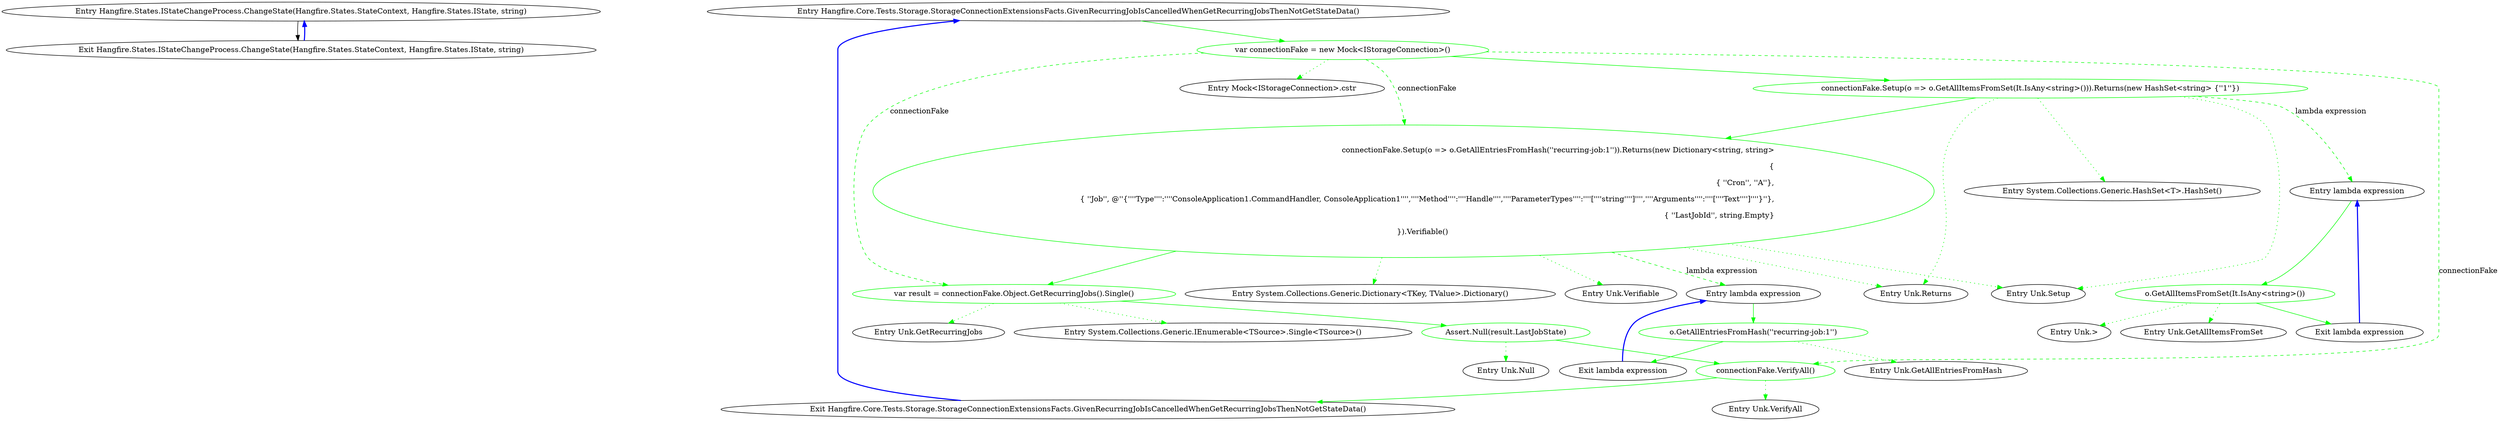 digraph  {
n0 [label="Entry Hangfire.States.IStateChangeProcess.ChangeState(Hangfire.States.StateContext, Hangfire.States.IState, string)", span="20-20", cluster="Hangfire.States.IStateChangeProcess.ChangeState(Hangfire.States.StateContext, Hangfire.States.IState, string)"];
n1 [label="Exit Hangfire.States.IStateChangeProcess.ChangeState(Hangfire.States.StateContext, Hangfire.States.IState, string)", span="20-20", cluster="Hangfire.States.IStateChangeProcess.ChangeState(Hangfire.States.StateContext, Hangfire.States.IState, string)"];
m0_0 [label="Entry Hangfire.Core.Tests.Storage.StorageConnectionExtensionsFacts.GivenRecurringJobIsCancelledWhenGetRecurringJobsThenNotGetStateData()", span="11-11", cluster="Hangfire.Core.Tests.Storage.StorageConnectionExtensionsFacts.GivenRecurringJobIsCancelledWhenGetRecurringJobsThenNotGetStateData()", file="StorageConnectionExtensionsFacts.cs"];
m0_1 [label="var connectionFake = new Mock<IStorageConnection>()", span="13-13", cluster="Hangfire.Core.Tests.Storage.StorageConnectionExtensionsFacts.GivenRecurringJobIsCancelledWhenGetRecurringJobsThenNotGetStateData()", color=green, community=0, file="StorageConnectionExtensionsFacts.cs"];
m0_2 [label="connectionFake.Setup(o => o.GetAllItemsFromSet(It.IsAny<string>())).Returns(new HashSet<string> {''1''})", span="14-14", cluster="Hangfire.Core.Tests.Storage.StorageConnectionExtensionsFacts.GivenRecurringJobIsCancelledWhenGetRecurringJobsThenNotGetStateData()", color=green, community=0, file="StorageConnectionExtensionsFacts.cs"];
m0_3 [label="connectionFake.Setup(o => o.GetAllEntriesFromHash(''recurring-job:1'')).Returns(new Dictionary<string, string>\r\n                {\r\n                    { ''Cron'', ''A''},\r\n                    { ''Job'', @''{''''Type'''':''''ConsoleApplication1.CommandHandler, ConsoleApplication1'''',''''Method'''':''''Handle'''',''''ParameterTypes'''':''''[\''''string\'''']'''',''''Arguments'''':''''[\''''Text\'''']''''}''},\r\n                    { ''LastJobId'', string.Empty}\r\n                }).Verifiable()", span="15-20", cluster="Hangfire.Core.Tests.Storage.StorageConnectionExtensionsFacts.GivenRecurringJobIsCancelledWhenGetRecurringJobsThenNotGetStateData()", color=green, community=1, file="StorageConnectionExtensionsFacts.cs"];
m0_4 [label="var result = connectionFake.Object.GetRecurringJobs().Single()", span="22-22", cluster="Hangfire.Core.Tests.Storage.StorageConnectionExtensionsFacts.GivenRecurringJobIsCancelledWhenGetRecurringJobsThenNotGetStateData()", color=green, community=0, file="StorageConnectionExtensionsFacts.cs"];
m0_6 [label="connectionFake.VerifyAll()", span="25-25", cluster="Hangfire.Core.Tests.Storage.StorageConnectionExtensionsFacts.GivenRecurringJobIsCancelledWhenGetRecurringJobsThenNotGetStateData()", color=green, community=0, file="StorageConnectionExtensionsFacts.cs"];
m0_5 [label="Assert.Null(result.LastJobState)", span="24-24", cluster="Hangfire.Core.Tests.Storage.StorageConnectionExtensionsFacts.GivenRecurringJobIsCancelledWhenGetRecurringJobsThenNotGetStateData()", color=green, community=0, file="StorageConnectionExtensionsFacts.cs"];
m0_7 [label="Exit Hangfire.Core.Tests.Storage.StorageConnectionExtensionsFacts.GivenRecurringJobIsCancelledWhenGetRecurringJobsThenNotGetStateData()", span="11-11", cluster="Hangfire.Core.Tests.Storage.StorageConnectionExtensionsFacts.GivenRecurringJobIsCancelledWhenGetRecurringJobsThenNotGetStateData()", file="StorageConnectionExtensionsFacts.cs"];
m0_12 [label="Entry System.Collections.Generic.Dictionary<TKey, TValue>.Dictionary()", span="0-0", cluster="System.Collections.Generic.Dictionary<TKey, TValue>.Dictionary()", file="StorageConnectionExtensionsFacts.cs"];
m0_21 [label="Entry Unk.>", span="", cluster="Unk.>", file="StorageConnectionExtensionsFacts.cs"];
m0_22 [label="Entry Unk.GetAllItemsFromSet", span="", cluster="Unk.GetAllItemsFromSet", file="StorageConnectionExtensionsFacts.cs"];
m0_9 [label="Entry Unk.Setup", span="", cluster="Unk.Setup", file="StorageConnectionExtensionsFacts.cs"];
m0_17 [label="Entry Unk.VerifyAll", span="", cluster="Unk.VerifyAll", file="StorageConnectionExtensionsFacts.cs"];
m0_16 [label="Entry Unk.Null", span="", cluster="Unk.Null", file="StorageConnectionExtensionsFacts.cs"];
m0_26 [label="Entry Unk.GetAllEntriesFromHash", span="", cluster="Unk.GetAllEntriesFromHash", file="StorageConnectionExtensionsFacts.cs"];
m0_11 [label="Entry Unk.Returns", span="", cluster="Unk.Returns", file="StorageConnectionExtensionsFacts.cs"];
m0_13 [label="Entry Unk.Verifiable", span="", cluster="Unk.Verifiable", file="StorageConnectionExtensionsFacts.cs"];
m0_15 [label="Entry System.Collections.Generic.IEnumerable<TSource>.Single<TSource>()", span="0-0", cluster="System.Collections.Generic.IEnumerable<TSource>.Single<TSource>()", file="StorageConnectionExtensionsFacts.cs"];
m0_8 [label="Entry Mock<IStorageConnection>.cstr", span="", cluster="Mock<IStorageConnection>.cstr", file="StorageConnectionExtensionsFacts.cs"];
m0_23 [label="Entry lambda expression", span="15-15", cluster="lambda expression", file="StorageConnectionExtensionsFacts.cs"];
m0_18 [label="Entry lambda expression", span="14-14", cluster="lambda expression", file="StorageConnectionExtensionsFacts.cs"];
m0_19 [label="o.GetAllItemsFromSet(It.IsAny<string>())", span="14-14", cluster="lambda expression", color=green, community=0, file="StorageConnectionExtensionsFacts.cs"];
m0_20 [label="Exit lambda expression", span="14-14", cluster="lambda expression", file="StorageConnectionExtensionsFacts.cs"];
m0_24 [label="o.GetAllEntriesFromHash(''recurring-job:1'')", span="15-15", cluster="lambda expression", color=green, community=0, file="StorageConnectionExtensionsFacts.cs"];
m0_25 [label="Exit lambda expression", span="15-15", cluster="lambda expression", file="StorageConnectionExtensionsFacts.cs"];
m0_14 [label="Entry Unk.GetRecurringJobs", span="", cluster="Unk.GetRecurringJobs", file="StorageConnectionExtensionsFacts.cs"];
m0_10 [label="Entry System.Collections.Generic.HashSet<T>.HashSet()", span="0-0", cluster="System.Collections.Generic.HashSet<T>.HashSet()", file="StorageConnectionExtensionsFacts.cs"];
n0 -> n1  [key=0, style=solid];
n1 -> n0  [key=0, style=bold, color=blue];
m0_0 -> m0_1  [key=0, style=solid, color=green];
m0_1 -> m0_2  [key=0, style=solid, color=green];
m0_1 -> m0_8  [key=2, style=dotted, color=green];
m0_1 -> m0_3  [key=1, style=dashed, color=green, label=connectionFake];
m0_1 -> m0_4  [key=1, style=dashed, color=green, label=connectionFake];
m0_1 -> m0_6  [key=1, style=dashed, color=green, label=connectionFake];
m0_2 -> m0_3  [key=0, style=solid, color=green];
m0_2 -> m0_9  [key=2, style=dotted, color=green];
m0_2 -> m0_10  [key=2, style=dotted, color=green];
m0_2 -> m0_11  [key=2, style=dotted, color=green];
m0_2 -> m0_18  [key=1, style=dashed, color=green, label="lambda expression"];
m0_3 -> m0_4  [key=0, style=solid, color=green];
m0_3 -> m0_9  [key=2, style=dotted, color=green];
m0_3 -> m0_12  [key=2, style=dotted, color=green];
m0_3 -> m0_11  [key=2, style=dotted, color=green];
m0_3 -> m0_13  [key=2, style=dotted, color=green];
m0_3 -> m0_23  [key=1, style=dashed, color=green, label="lambda expression"];
m0_4 -> m0_5  [key=0, style=solid, color=green];
m0_4 -> m0_14  [key=2, style=dotted, color=green];
m0_4 -> m0_15  [key=2, style=dotted, color=green];
m0_6 -> m0_7  [key=0, style=solid, color=green];
m0_6 -> m0_17  [key=2, style=dotted, color=green];
m0_5 -> m0_6  [key=0, style=solid, color=green];
m0_5 -> m0_16  [key=2, style=dotted, color=green];
m0_7 -> m0_0  [key=0, style=bold, color=blue];
m0_23 -> m0_24  [key=0, style=solid, color=green];
m0_18 -> m0_19  [key=0, style=solid, color=green];
m0_19 -> m0_20  [key=0, style=solid, color=green];
m0_19 -> m0_21  [key=2, style=dotted, color=green];
m0_19 -> m0_22  [key=2, style=dotted, color=green];
m0_20 -> m0_18  [key=0, style=bold, color=blue];
m0_24 -> m0_25  [key=0, style=solid, color=green];
m0_24 -> m0_26  [key=2, style=dotted, color=green];
m0_25 -> m0_23  [key=0, style=bold, color=blue];
}
